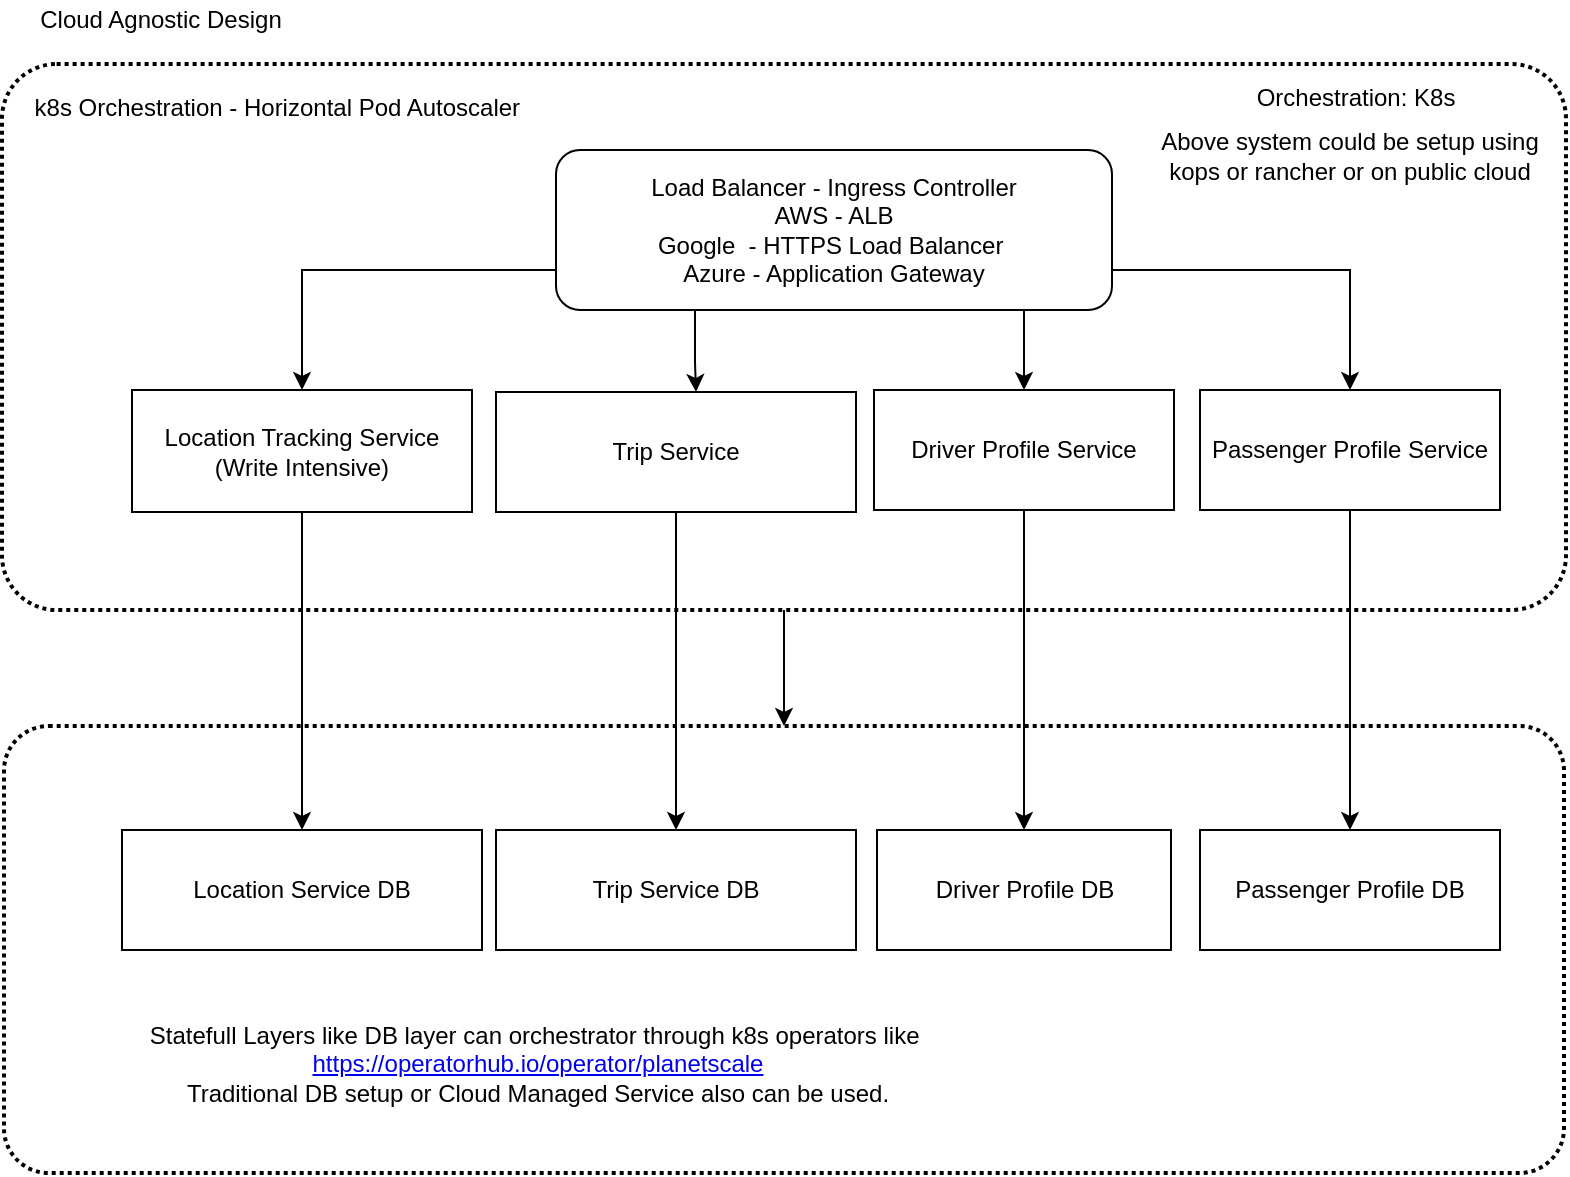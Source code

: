 <mxfile version="13.4.5" type="device" pages="4"><diagram id="jBasJzKQRleR4lmNMUxR" name="C4 - Component Context"><mxGraphModel dx="932" dy="609" grid="0" gridSize="10" guides="1" tooltips="1" connect="1" arrows="1" fold="1" page="1" pageScale="1" pageWidth="1169" pageHeight="1654" math="0" shadow="0"><root><mxCell id="0"/><mxCell id="1" parent="0"/><mxCell id="_sOSi6WQw4ZPNr2chEmD-9" style="edgeStyle=orthogonalEdgeStyle;rounded=0;orthogonalLoop=1;jettySize=auto;html=1;entryX=0.5;entryY=0;entryDx=0;entryDy=0;" edge="1" parent="1" source="bv6xhoYffvSV7IKHOeqM-2" target="bv6xhoYffvSV7IKHOeqM-9"><mxGeometry relative="1" as="geometry"/></mxCell><mxCell id="bv6xhoYffvSV7IKHOeqM-2" value="" style="rounded=1;arcSize=10;dashed=1;fillColor=none;gradientColor=none;dashPattern=1 1;strokeWidth=2;" vertex="1" parent="1"><mxGeometry x="170" y="47" width="782" height="273" as="geometry"/></mxCell><mxCell id="bv6xhoYffvSV7IKHOeqM-9" value="" style="rounded=1;arcSize=10;dashed=1;fillColor=none;gradientColor=none;dashPattern=1 1;strokeWidth=2;" vertex="1" parent="1"><mxGeometry x="171" y="378" width="780" height="223.5" as="geometry"/></mxCell><mxCell id="b64_Vv2TS03ubymCRXxK-5" style="edgeStyle=orthogonalEdgeStyle;rounded=0;orthogonalLoop=1;jettySize=auto;html=1;exitX=0;exitY=0.75;exitDx=0;exitDy=0;entryX=0.5;entryY=0;entryDx=0;entryDy=0;" edge="1" parent="1" source="bv6xhoYffvSV7IKHOeqM-1" target="bv6xhoYffvSV7IKHOeqM-4"><mxGeometry relative="1" as="geometry"/></mxCell><mxCell id="_sOSi6WQw4ZPNr2chEmD-2" style="edgeStyle=orthogonalEdgeStyle;rounded=0;orthogonalLoop=1;jettySize=auto;html=1;exitX=0.25;exitY=1;exitDx=0;exitDy=0;" edge="1" parent="1" source="bv6xhoYffvSV7IKHOeqM-1" target="bv6xhoYffvSV7IKHOeqM-11"><mxGeometry relative="1" as="geometry"><Array as="points"><mxPoint x="517" y="196"/><mxPoint x="517" y="196"/></Array></mxGeometry></mxCell><mxCell id="_sOSi6WQw4ZPNr2chEmD-4" style="edgeStyle=orthogonalEdgeStyle;rounded=0;orthogonalLoop=1;jettySize=auto;html=1;exitX=0.75;exitY=1;exitDx=0;exitDy=0;entryX=0.5;entryY=0;entryDx=0;entryDy=0;" edge="1" parent="1" source="bv6xhoYffvSV7IKHOeqM-1" target="bv6xhoYffvSV7IKHOeqM-14"><mxGeometry relative="1" as="geometry"><Array as="points"><mxPoint x="681" y="170"/></Array></mxGeometry></mxCell><mxCell id="_sOSi6WQw4ZPNr2chEmD-8" style="edgeStyle=orthogonalEdgeStyle;rounded=0;orthogonalLoop=1;jettySize=auto;html=1;exitX=1;exitY=0.75;exitDx=0;exitDy=0;entryX=0.5;entryY=0;entryDx=0;entryDy=0;" edge="1" parent="1" source="bv6xhoYffvSV7IKHOeqM-1" target="_sOSi6WQw4ZPNr2chEmD-5"><mxGeometry relative="1" as="geometry"/></mxCell><mxCell id="bv6xhoYffvSV7IKHOeqM-1" value="Load Balancer - Ingress Controller&lt;br&gt;AWS - ALB&lt;br&gt;Google&amp;nbsp; - HTTPS Load Balancer&amp;nbsp;&lt;br&gt;Azure - Application Gateway" style="rounded=1;whiteSpace=wrap;html=1;" vertex="1" parent="1"><mxGeometry x="447" y="90" width="278" height="80" as="geometry"/></mxCell><mxCell id="bv6xhoYffvSV7IKHOeqM-12" style="edgeStyle=orthogonalEdgeStyle;rounded=0;orthogonalLoop=1;jettySize=auto;html=1;" edge="1" parent="1" source="bv6xhoYffvSV7IKHOeqM-4" target="bv6xhoYffvSV7IKHOeqM-10"><mxGeometry relative="1" as="geometry"/></mxCell><mxCell id="bv6xhoYffvSV7IKHOeqM-4" value="Location Tracking Service&lt;br&gt;(Write Intensive)" style="rounded=0;whiteSpace=wrap;html=1;" vertex="1" parent="1"><mxGeometry x="235" y="210" width="170" height="61" as="geometry"/></mxCell><mxCell id="bv6xhoYffvSV7IKHOeqM-5" value="&amp;nbsp;k8s Orchestration - Horizontal Pod Autoscaler" style="text;html=1;strokeColor=none;fillColor=none;align=center;verticalAlign=middle;whiteSpace=wrap;rounded=0;" vertex="1" parent="1"><mxGeometry x="181" y="59" width="250" height="20" as="geometry"/></mxCell><mxCell id="bv6xhoYffvSV7IKHOeqM-6" value="Above system could be setup using &lt;br&gt;kops or rancher or on public cloud" style="text;html=1;strokeColor=none;fillColor=none;align=center;verticalAlign=middle;whiteSpace=wrap;rounded=0;" vertex="1" parent="1"><mxGeometry x="736" y="83" width="216" height="20" as="geometry"/></mxCell><mxCell id="bv6xhoYffvSV7IKHOeqM-7" value="Orchestration: K8s" style="text;html=1;strokeColor=none;fillColor=none;align=center;verticalAlign=middle;whiteSpace=wrap;rounded=0;" vertex="1" parent="1"><mxGeometry x="782" y="54" width="130" height="20" as="geometry"/></mxCell><mxCell id="bv6xhoYffvSV7IKHOeqM-8" value="Statefull Layers like DB layer can orchestrator through k8s operators like&amp;nbsp;&lt;br&gt;&lt;a href=&quot;https://operatorhub.io/operator/planetscale&quot;&gt;https://operatorhub.io/operator/planetscale&lt;/a&gt;&lt;br&gt;Traditional DB setup or Cloud Managed Service also can be used." style="text;html=1;strokeColor=none;fillColor=none;align=center;verticalAlign=middle;whiteSpace=wrap;rounded=0;" vertex="1" parent="1"><mxGeometry x="183" y="507" width="510" height="80" as="geometry"/></mxCell><mxCell id="bv6xhoYffvSV7IKHOeqM-10" value="Location Service DB" style="rounded=0;whiteSpace=wrap;html=1;" vertex="1" parent="1"><mxGeometry x="230" y="430" width="180" height="60" as="geometry"/></mxCell><mxCell id="b64_Vv2TS03ubymCRXxK-2" style="edgeStyle=orthogonalEdgeStyle;rounded=0;orthogonalLoop=1;jettySize=auto;html=1;" edge="1" parent="1" source="bv6xhoYffvSV7IKHOeqM-11" target="2"><mxGeometry relative="1" as="geometry"/></mxCell><mxCell id="bv6xhoYffvSV7IKHOeqM-11" value="Trip Service" style="rounded=0;whiteSpace=wrap;html=1;" vertex="1" parent="1"><mxGeometry x="417" y="211" width="180" height="60" as="geometry"/></mxCell><mxCell id="2" value="Trip Service DB" style="rounded=0;whiteSpace=wrap;html=1;" vertex="1" parent="1"><mxGeometry x="417" y="430" width="180" height="60" as="geometry"/></mxCell><mxCell id="bv6xhoYffvSV7IKHOeqM-16" value="" style="edgeStyle=orthogonalEdgeStyle;rounded=0;orthogonalLoop=1;jettySize=auto;html=1;" edge="1" parent="1" source="bv6xhoYffvSV7IKHOeqM-14" target="bv6xhoYffvSV7IKHOeqM-15"><mxGeometry relative="1" as="geometry"/></mxCell><mxCell id="bv6xhoYffvSV7IKHOeqM-14" value="Driver Profile Service" style="rounded=0;whiteSpace=wrap;html=1;" vertex="1" parent="1"><mxGeometry x="606" y="210" width="150" height="60" as="geometry"/></mxCell><mxCell id="bv6xhoYffvSV7IKHOeqM-15" value="Driver Profile DB" style="rounded=0;whiteSpace=wrap;html=1;" vertex="1" parent="1"><mxGeometry x="607.5" y="430" width="147" height="60" as="geometry"/></mxCell><mxCell id="b64_Vv2TS03ubymCRXxK-7" value="Cloud Agnostic Design" style="text;html=1;strokeColor=none;fillColor=none;align=center;verticalAlign=middle;whiteSpace=wrap;rounded=0;" vertex="1" parent="1"><mxGeometry x="170" y="15" width="159" height="20" as="geometry"/></mxCell><mxCell id="_sOSi6WQw4ZPNr2chEmD-7" value="" style="edgeStyle=orthogonalEdgeStyle;rounded=0;orthogonalLoop=1;jettySize=auto;html=1;" edge="1" parent="1" source="_sOSi6WQw4ZPNr2chEmD-5" target="_sOSi6WQw4ZPNr2chEmD-6"><mxGeometry relative="1" as="geometry"/></mxCell><mxCell id="_sOSi6WQw4ZPNr2chEmD-5" value="Passenger&amp;nbsp;Profile Service" style="rounded=0;whiteSpace=wrap;html=1;" vertex="1" parent="1"><mxGeometry x="769" y="210" width="150" height="60" as="geometry"/></mxCell><mxCell id="_sOSi6WQw4ZPNr2chEmD-6" value="Passenger&amp;nbsp;Profile DB" style="rounded=0;whiteSpace=wrap;html=1;" vertex="1" parent="1"><mxGeometry x="769" y="430" width="150" height="60" as="geometry"/></mxCell></root></mxGraphModel></diagram><diagram id="BkkSfyhMX8z3pK83eA4-" name="C4 - Code Design "><mxGraphModel dx="932" dy="609" grid="1" gridSize="10" guides="1" tooltips="1" connect="1" arrows="1" fold="1" page="1" pageScale="1" pageWidth="1169" pageHeight="1654" math="0" shadow="0"><root><mxCell id="PKWeOVQArP0jXW9LrRlt-0"/><mxCell id="PKWeOVQArP0jXW9LrRlt-1" parent="PKWeOVQArP0jXW9LrRlt-0"/></root></mxGraphModel></diagram><diagram id="SqfyKJj54y9DZqpuw5fU" name="DB Schema Design"><mxGraphModel dx="932" dy="609" grid="1" gridSize="10" guides="1" tooltips="1" connect="1" arrows="1" fold="1" page="1" pageScale="1" pageWidth="1169" pageHeight="1654" math="0" shadow="0"><root><mxCell id="QCaDQA5p1cIszdEa_Rtb-0"/><mxCell id="QCaDQA5p1cIszdEa_Rtb-1" parent="QCaDQA5p1cIszdEa_Rtb-0"/></root></mxGraphModel></diagram><diagram id="n79qwlco5Jv2N8CkluDr" name="C4 - System Design"><mxGraphModel dx="932" dy="609" grid="0" gridSize="10" guides="1" tooltips="1" connect="1" arrows="1" fold="1" page="1" pageScale="1" pageWidth="1169" pageHeight="1654" math="0" shadow="0"><root><mxCell id="n0RgmdhA0g0CfF8t3axG-0"/><mxCell id="n0RgmdhA0g0CfF8t3axG-1" parent="n0RgmdhA0g0CfF8t3axG-0"/><mxCell id="n0RgmdhA0g0CfF8t3axG-40" value="" style="rounded=1;arcSize=10;dashed=1;fillColor=none;gradientColor=none;dashPattern=8 3 1 3;strokeWidth=2;" vertex="1" parent="n0RgmdhA0g0CfF8t3axG-1"><mxGeometry x="140" y="420" width="482.75" height="210" as="geometry"/></mxCell><mxCell id="n0RgmdhA0g0CfF8t3axG-18" style="edgeStyle=orthogonalEdgeStyle;rounded=0;orthogonalLoop=1;jettySize=auto;html=1;exitX=0;exitY=0.5;exitDx=0;exitDy=0;entryX=0.5;entryY=0;entryDx=0;entryDy=0;entryPerimeter=0;" edge="1" parent="n0RgmdhA0g0CfF8t3axG-1" source="n0RgmdhA0g0CfF8t3axG-19" target="n0RgmdhA0g0CfF8t3axG-29"><mxGeometry relative="1" as="geometry"/></mxCell><mxCell id="pSmNT7E_h2zjoattZ_M4-6" style="edgeStyle=orthogonalEdgeStyle;rounded=0;orthogonalLoop=1;jettySize=auto;html=1;entryX=1;entryY=0.5;entryDx=0;entryDy=0;entryPerimeter=0;" edge="1" parent="n0RgmdhA0g0CfF8t3axG-1" source="n0RgmdhA0g0CfF8t3axG-19" target="pSmNT7E_h2zjoattZ_M4-5"><mxGeometry relative="1" as="geometry"/></mxCell><mxCell id="n0RgmdhA0g0CfF8t3axG-19" value="" style="rounded=1;arcSize=10;dashed=1;fillColor=none;gradientColor=none;dashPattern=1 1;strokeWidth=2;" vertex="1" parent="n0RgmdhA0g0CfF8t3axG-1"><mxGeometry x="436" y="170" width="199.5" height="199.5" as="geometry"/></mxCell><mxCell id="n0RgmdhA0g0CfF8t3axG-20" value="" style="aspect=fixed;perimeter=ellipsePerimeter;html=1;align=center;shadow=0;dashed=0;spacingTop=3;image;image=img/lib/active_directory/user_accounts.svg;" vertex="1" parent="n0RgmdhA0g0CfF8t3axG-1"><mxGeometry x="176" y="203" width="50" height="48.5" as="geometry"/></mxCell><mxCell id="n0RgmdhA0g0CfF8t3axG-21" value="" style="shape=mxgraph.signs.transportation.car_2;html=1;fillColor=#000000;strokeColor=none;verticalLabelPosition=bottom;verticalAlign=top;align=center;" vertex="1" parent="n0RgmdhA0g0CfF8t3axG-1"><mxGeometry x="507" y="193" width="100" height="33" as="geometry"/></mxCell><mxCell id="n0RgmdhA0g0CfF8t3axG-22" value="" style="shape=mxgraph.signs.transportation.car_3;html=1;fillColor=#000000;strokeColor=none;verticalLabelPosition=bottom;verticalAlign=top;align=center;" vertex="1" parent="n0RgmdhA0g0CfF8t3axG-1"><mxGeometry x="507" y="233" width="99" height="38" as="geometry"/></mxCell><mxCell id="n0RgmdhA0g0CfF8t3axG-23" value="" style="verticalLabelPosition=bottom;html=1;verticalAlign=top;align=center;strokeColor=none;fillColor=#00BEF2;shape=mxgraph.azure.mobile;pointerEvents=1;" vertex="1" parent="n0RgmdhA0g0CfF8t3axG-1"><mxGeometry x="184" y="263" width="35" height="50" as="geometry"/></mxCell><mxCell id="n0RgmdhA0g0CfF8t3axG-24" value="" style="verticalLabelPosition=bottom;html=1;verticalAlign=top;align=center;strokeColor=none;fillColor=#00BEF2;shape=mxgraph.azure.mobile;pointerEvents=1;" vertex="1" parent="n0RgmdhA0g0CfF8t3axG-1"><mxGeometry x="456" y="283" width="35" height="50" as="geometry"/></mxCell><mxCell id="n0RgmdhA0g0CfF8t3axG-25" style="edgeStyle=orthogonalEdgeStyle;rounded=0;orthogonalLoop=1;jettySize=auto;html=1;entryX=0.5;entryY=0;entryDx=0;entryDy=0;entryPerimeter=0;" edge="1" parent="n0RgmdhA0g0CfF8t3axG-1" source="n0RgmdhA0g0CfF8t3axG-26" target="n0RgmdhA0g0CfF8t3axG-29"><mxGeometry relative="1" as="geometry"/></mxCell><mxCell id="pSmNT7E_h2zjoattZ_M4-7" style="edgeStyle=orthogonalEdgeStyle;rounded=0;orthogonalLoop=1;jettySize=auto;html=1;entryX=0;entryY=0.5;entryDx=0;entryDy=0;entryPerimeter=0;" edge="1" parent="n0RgmdhA0g0CfF8t3axG-1" source="n0RgmdhA0g0CfF8t3axG-26" target="pSmNT7E_h2zjoattZ_M4-5"><mxGeometry relative="1" as="geometry"/></mxCell><mxCell id="n0RgmdhA0g0CfF8t3axG-26" value="" style="rounded=1;arcSize=10;dashed=1;fillColor=none;gradientColor=none;dashPattern=1 1;strokeWidth=2;" vertex="1" parent="n0RgmdhA0g0CfF8t3axG-1"><mxGeometry x="129.75" y="170" width="200" height="200" as="geometry"/></mxCell><mxCell id="n0RgmdhA0g0CfF8t3axG-27" value="Cab Users" style="text;html=1;strokeColor=none;fillColor=none;align=center;verticalAlign=middle;whiteSpace=wrap;rounded=0;" vertex="1" parent="n0RgmdhA0g0CfF8t3axG-1"><mxGeometry x="156.5" y="333" width="90" height="20" as="geometry"/></mxCell><mxCell id="n0RgmdhA0g0CfF8t3axG-28" value="Cab drivers" style="text;html=1;strokeColor=none;fillColor=none;align=center;verticalAlign=middle;whiteSpace=wrap;rounded=0;" vertex="1" parent="n0RgmdhA0g0CfF8t3axG-1"><mxGeometry x="516" y="333" width="80" height="20" as="geometry"/></mxCell><mxCell id="n0RgmdhA0g0CfF8t3axG-29" value="" style="verticalLabelPosition=bottom;html=1;verticalAlign=top;align=center;strokeColor=none;fillColor=#00BEF2;shape=mxgraph.azure.load_balancer_generic;pointerEvents=1;" vertex="1" parent="n0RgmdhA0g0CfF8t3axG-1"><mxGeometry x="366" y="453" width="37.5" height="50" as="geometry"/></mxCell><mxCell id="n0RgmdhA0g0CfF8t3axG-36" value="Load Balancer&amp;nbsp;" style="text;html=1;strokeColor=none;fillColor=none;align=center;verticalAlign=middle;whiteSpace=wrap;rounded=0;" vertex="1" parent="n0RgmdhA0g0CfF8t3axG-1"><mxGeometry x="380" y="468" width="150" height="20" as="geometry"/></mxCell><mxCell id="n0RgmdhA0g0CfF8t3axG-37" value="Cab App" style="text;html=1;strokeColor=none;fillColor=none;align=center;verticalAlign=middle;whiteSpace=wrap;rounded=0;" vertex="1" parent="n0RgmdhA0g0CfF8t3axG-1"><mxGeometry x="240" y="283" width="60" height="20" as="geometry"/></mxCell><mxCell id="n0RgmdhA0g0CfF8t3axG-38" value="Cab App" style="text;html=1;strokeColor=none;fillColor=none;align=center;verticalAlign=middle;whiteSpace=wrap;rounded=0;" vertex="1" parent="n0RgmdhA0g0CfF8t3axG-1"><mxGeometry x="507" y="298" width="53" height="20" as="geometry"/></mxCell><mxCell id="pSmNT7E_h2zjoattZ_M4-9" style="edgeStyle=orthogonalEdgeStyle;rounded=0;orthogonalLoop=1;jettySize=auto;html=1;" edge="1" parent="n0RgmdhA0g0CfF8t3axG-1" source="n0RgmdhA0g0CfF8t3axG-42" target="pSmNT7E_h2zjoattZ_M4-8"><mxGeometry relative="1" as="geometry"/></mxCell><mxCell id="n0RgmdhA0g0CfF8t3axG-42" value="Cab App Backend&lt;br&gt;(To be Implemented)" style="rounded=0;whiteSpace=wrap;html=1;" vertex="1" parent="n0RgmdhA0g0CfF8t3axG-1"><mxGeometry x="329.75" y="511" width="120" height="60" as="geometry"/></mxCell><mxCell id="n0RgmdhA0g0CfF8t3axG-43" value="Cloud Infrastructure&amp;nbsp; and K8s" style="text;html=1;strokeColor=none;fillColor=none;align=center;verticalAlign=middle;whiteSpace=wrap;rounded=0;" vertex="1" parent="n0RgmdhA0g0CfF8t3axG-1"><mxGeometry x="436" y="600" width="180" height="20" as="geometry"/></mxCell><mxCell id="n0RgmdhA0g0CfF8t3axG-45" style="edgeStyle=orthogonalEdgeStyle;rounded=0;orthogonalLoop=1;jettySize=auto;html=1;entryX=0.107;entryY=0.23;entryDx=0;entryDy=0;entryPerimeter=0;" edge="1" parent="n0RgmdhA0g0CfF8t3axG-1" source="n0RgmdhA0g0CfF8t3axG-44" target="n0RgmdhA0g0CfF8t3axG-29"><mxGeometry relative="1" as="geometry"/></mxCell><mxCell id="n0RgmdhA0g0CfF8t3axG-44" value="" style="aspect=fixed;html=1;points=[];align=center;image;fontSize=12;image=img/lib/mscae/Content_Delivery_Network.svg;" vertex="1" parent="n0RgmdhA0g0CfF8t3axG-1"><mxGeometry x="250" y="453" width="50" height="23" as="geometry"/></mxCell><mxCell id="n0RgmdhA0g0CfF8t3axG-48" value="CDN" style="text;html=1;strokeColor=none;fillColor=none;align=center;verticalAlign=middle;whiteSpace=wrap;rounded=0;" vertex="1" parent="n0RgmdhA0g0CfF8t3axG-1"><mxGeometry x="255" y="433" width="40" height="20" as="geometry"/></mxCell><mxCell id="pSmNT7E_h2zjoattZ_M4-3" value="Google MAP API" style="text;html=1;strokeColor=none;fillColor=none;align=center;verticalAlign=middle;whiteSpace=wrap;rounded=0;" vertex="1" parent="n0RgmdhA0g0CfF8t3axG-1"><mxGeometry x="146.5" y="570" width="110" height="20" as="geometry"/></mxCell><mxCell id="pSmNT7E_h2zjoattZ_M4-5" value="Map" style="html=1;strokeColor=none;fillColor=#0079D6;labelPosition=center;verticalLabelPosition=middle;verticalAlign=top;align=center;fontSize=12;outlineConnect=0;spacingTop=-6;fontColor=#FFFFFF;shape=mxgraph.sitemap.map;" vertex="1" parent="n0RgmdhA0g0CfF8t3axG-1"><mxGeometry x="324.75" y="50" width="115.25" height="80" as="geometry"/></mxCell><mxCell id="pSmNT7E_h2zjoattZ_M4-8" value="" style="outlineConnect=0;fontColor=#232F3E;gradientColor=#945DF2;gradientDirection=north;fillColor=#5A30B5;strokeColor=#ffffff;dashed=0;verticalLabelPosition=bottom;verticalAlign=top;align=center;html=1;fontSize=12;fontStyle=0;aspect=fixed;shape=mxgraph.aws4.resourceIcon;resIcon=mxgraph.aws4.cloud_map;" vertex="1" parent="n0RgmdhA0g0CfF8t3axG-1"><mxGeometry x="176" y="517" width="48" height="48" as="geometry"/></mxCell></root></mxGraphModel></diagram></mxfile>